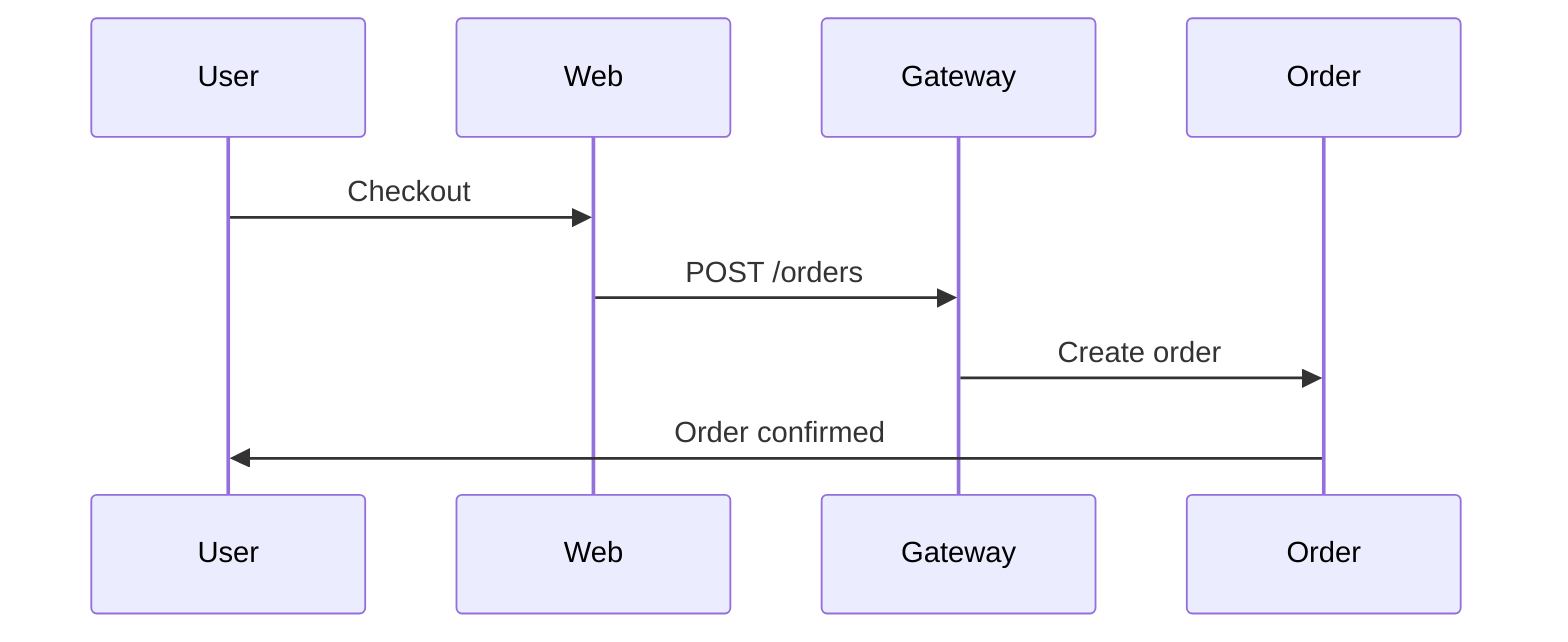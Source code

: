 ﻿sequenceDiagram
    participant User
    participant Web
    participant Gateway
    participant Order
    User->>Web: Checkout
    Web->>Gateway: POST /orders
    Gateway->>Order: Create order
    Order->>User: Order confirmed